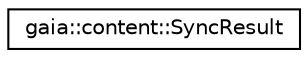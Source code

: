 digraph G
{
  edge [fontname="Helvetica",fontsize="10",labelfontname="Helvetica",labelfontsize="10"];
  node [fontname="Helvetica",fontsize="10",shape=record];
  rankdir=LR;
  Node1 [label="gaia::content::SyncResult",height=0.2,width=0.4,color="black", fillcolor="white", style="filled",URL="$df/d6c/classgaia_1_1content_1_1_sync_result.html",tooltip="This class is used to communicate the results of a sync operation to the SyncManager."];
}
